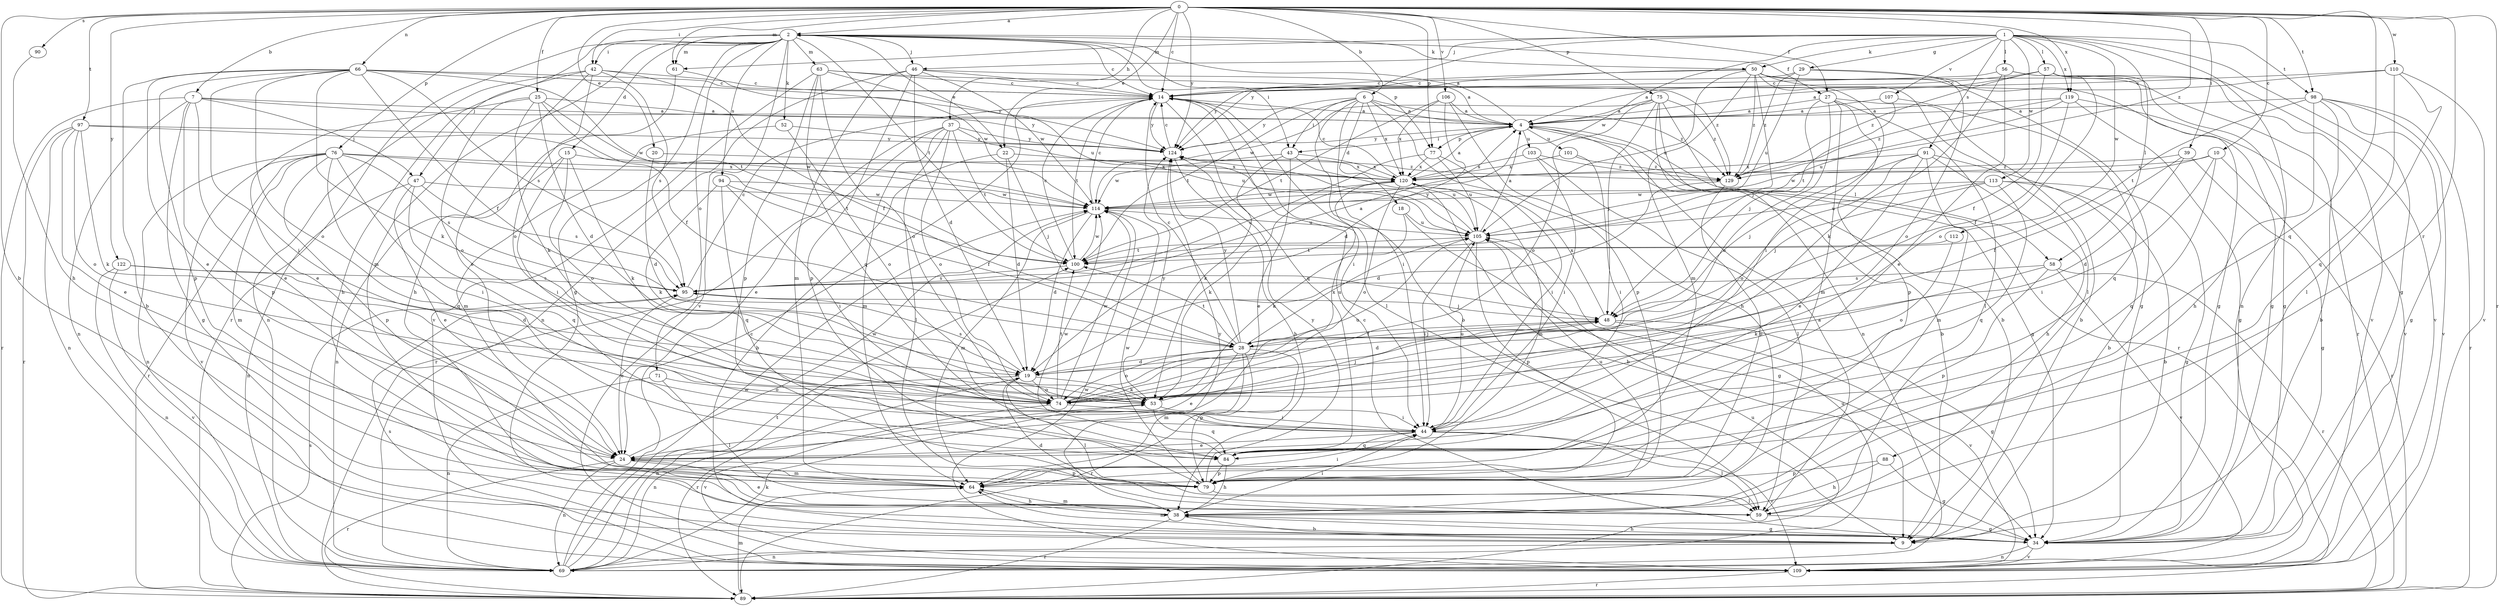 strict digraph  {
0;
1;
2;
4;
6;
7;
9;
10;
14;
15;
18;
19;
20;
22;
24;
25;
27;
28;
29;
34;
37;
38;
39;
42;
43;
44;
46;
47;
48;
50;
52;
53;
56;
57;
58;
59;
61;
63;
64;
66;
69;
71;
74;
75;
76;
77;
79;
84;
88;
89;
90;
91;
94;
95;
97;
98;
100;
101;
103;
105;
106;
107;
109;
110;
112;
113;
114;
119;
120;
122;
124;
129;
0 -> 2  [label=a];
0 -> 6  [label=b];
0 -> 7  [label=b];
0 -> 9  [label=b];
0 -> 10  [label=c];
0 -> 14  [label=c];
0 -> 20  [label=e];
0 -> 22  [label=e];
0 -> 25  [label=f];
0 -> 27  [label=f];
0 -> 37  [label=h];
0 -> 39  [label=i];
0 -> 42  [label=i];
0 -> 61  [label=m];
0 -> 66  [label=n];
0 -> 75  [label=p];
0 -> 76  [label=p];
0 -> 77  [label=p];
0 -> 84  [label=q];
0 -> 88  [label=r];
0 -> 89  [label=r];
0 -> 90  [label=s];
0 -> 97  [label=t];
0 -> 98  [label=t];
0 -> 106  [label=v];
0 -> 110  [label=w];
0 -> 119  [label=x];
0 -> 122  [label=y];
0 -> 124  [label=y];
0 -> 129  [label=z];
1 -> 29  [label=g];
1 -> 34  [label=g];
1 -> 46  [label=j];
1 -> 50  [label=k];
1 -> 56  [label=l];
1 -> 57  [label=l];
1 -> 58  [label=l];
1 -> 61  [label=m];
1 -> 69  [label=n];
1 -> 91  [label=s];
1 -> 98  [label=t];
1 -> 107  [label=v];
1 -> 112  [label=w];
1 -> 113  [label=w];
1 -> 114  [label=w];
1 -> 119  [label=x];
1 -> 124  [label=y];
2 -> 14  [label=c];
2 -> 15  [label=d];
2 -> 22  [label=e];
2 -> 27  [label=f];
2 -> 34  [label=g];
2 -> 42  [label=i];
2 -> 43  [label=i];
2 -> 46  [label=j];
2 -> 47  [label=j];
2 -> 50  [label=k];
2 -> 52  [label=k];
2 -> 61  [label=m];
2 -> 63  [label=m];
2 -> 64  [label=m];
2 -> 71  [label=o];
2 -> 77  [label=p];
2 -> 89  [label=r];
2 -> 94  [label=s];
2 -> 100  [label=t];
2 -> 109  [label=v];
4 -> 2  [label=a];
4 -> 9  [label=b];
4 -> 34  [label=g];
4 -> 43  [label=i];
4 -> 58  [label=l];
4 -> 77  [label=p];
4 -> 101  [label=u];
4 -> 103  [label=u];
4 -> 124  [label=y];
6 -> 4  [label=a];
6 -> 9  [label=b];
6 -> 18  [label=d];
6 -> 43  [label=i];
6 -> 44  [label=i];
6 -> 79  [label=p];
6 -> 100  [label=t];
6 -> 120  [label=x];
6 -> 124  [label=y];
6 -> 129  [label=z];
7 -> 4  [label=a];
7 -> 24  [label=e];
7 -> 34  [label=g];
7 -> 47  [label=j];
7 -> 69  [label=n];
7 -> 79  [label=p];
7 -> 89  [label=r];
7 -> 124  [label=y];
9 -> 69  [label=n];
10 -> 44  [label=i];
10 -> 84  [label=q];
10 -> 89  [label=r];
10 -> 114  [label=w];
10 -> 120  [label=x];
14 -> 4  [label=a];
14 -> 44  [label=i];
14 -> 59  [label=l];
14 -> 84  [label=q];
14 -> 100  [label=t];
14 -> 124  [label=y];
15 -> 44  [label=i];
15 -> 53  [label=k];
15 -> 69  [label=n];
15 -> 74  [label=o];
15 -> 129  [label=z];
18 -> 34  [label=g];
18 -> 53  [label=k];
18 -> 105  [label=u];
19 -> 53  [label=k];
19 -> 59  [label=l];
19 -> 69  [label=n];
19 -> 74  [label=o];
19 -> 89  [label=r];
19 -> 95  [label=s];
20 -> 19  [label=d];
20 -> 120  [label=x];
22 -> 9  [label=b];
22 -> 19  [label=d];
22 -> 48  [label=j];
22 -> 120  [label=x];
24 -> 64  [label=m];
24 -> 69  [label=n];
24 -> 79  [label=p];
24 -> 89  [label=r];
24 -> 114  [label=w];
25 -> 4  [label=a];
25 -> 19  [label=d];
25 -> 24  [label=e];
25 -> 28  [label=f];
25 -> 53  [label=k];
25 -> 74  [label=o];
25 -> 114  [label=w];
27 -> 4  [label=a];
27 -> 9  [label=b];
27 -> 48  [label=j];
27 -> 59  [label=l];
27 -> 64  [label=m];
27 -> 74  [label=o];
27 -> 79  [label=p];
28 -> 14  [label=c];
28 -> 19  [label=d];
28 -> 24  [label=e];
28 -> 48  [label=j];
28 -> 64  [label=m];
28 -> 74  [label=o];
28 -> 79  [label=p];
28 -> 89  [label=r];
28 -> 100  [label=t];
28 -> 105  [label=u];
28 -> 124  [label=y];
29 -> 14  [label=c];
29 -> 34  [label=g];
29 -> 74  [label=o];
29 -> 105  [label=u];
29 -> 129  [label=z];
34 -> 14  [label=c];
34 -> 38  [label=h];
34 -> 64  [label=m];
34 -> 69  [label=n];
34 -> 109  [label=v];
37 -> 24  [label=e];
37 -> 59  [label=l];
37 -> 64  [label=m];
37 -> 74  [label=o];
37 -> 89  [label=r];
37 -> 100  [label=t];
37 -> 105  [label=u];
37 -> 124  [label=y];
38 -> 9  [label=b];
38 -> 34  [label=g];
38 -> 44  [label=i];
38 -> 64  [label=m];
38 -> 89  [label=r];
38 -> 124  [label=y];
39 -> 19  [label=d];
39 -> 28  [label=f];
39 -> 34  [label=g];
39 -> 129  [label=z];
42 -> 14  [label=c];
42 -> 24  [label=e];
42 -> 28  [label=f];
42 -> 38  [label=h];
42 -> 69  [label=n];
42 -> 74  [label=o];
42 -> 95  [label=s];
43 -> 24  [label=e];
43 -> 53  [label=k];
43 -> 105  [label=u];
43 -> 114  [label=w];
43 -> 120  [label=x];
44 -> 24  [label=e];
44 -> 59  [label=l];
44 -> 84  [label=q];
44 -> 105  [label=u];
44 -> 109  [label=v];
46 -> 4  [label=a];
46 -> 14  [label=c];
46 -> 19  [label=d];
46 -> 64  [label=m];
46 -> 69  [label=n];
46 -> 79  [label=p];
46 -> 114  [label=w];
47 -> 24  [label=e];
47 -> 69  [label=n];
47 -> 84  [label=q];
47 -> 95  [label=s];
47 -> 114  [label=w];
48 -> 19  [label=d];
48 -> 28  [label=f];
48 -> 34  [label=g];
48 -> 109  [label=v];
48 -> 120  [label=x];
50 -> 14  [label=c];
50 -> 34  [label=g];
50 -> 44  [label=i];
50 -> 48  [label=j];
50 -> 59  [label=l];
50 -> 64  [label=m];
50 -> 89  [label=r];
50 -> 105  [label=u];
50 -> 124  [label=y];
50 -> 129  [label=z];
52 -> 64  [label=m];
52 -> 74  [label=o];
52 -> 124  [label=y];
53 -> 44  [label=i];
53 -> 48  [label=j];
53 -> 69  [label=n];
53 -> 84  [label=q];
53 -> 124  [label=y];
56 -> 14  [label=c];
56 -> 24  [label=e];
56 -> 34  [label=g];
56 -> 53  [label=k];
56 -> 109  [label=v];
57 -> 4  [label=a];
57 -> 14  [label=c];
57 -> 28  [label=f];
57 -> 34  [label=g];
57 -> 74  [label=o];
57 -> 109  [label=v];
57 -> 129  [label=z];
58 -> 53  [label=k];
58 -> 79  [label=p];
58 -> 89  [label=r];
58 -> 95  [label=s];
58 -> 109  [label=v];
59 -> 4  [label=a];
59 -> 19  [label=d];
59 -> 24  [label=e];
59 -> 34  [label=g];
61 -> 38  [label=h];
61 -> 114  [label=w];
63 -> 14  [label=c];
63 -> 74  [label=o];
63 -> 79  [label=p];
63 -> 84  [label=q];
63 -> 105  [label=u];
63 -> 109  [label=v];
63 -> 129  [label=z];
64 -> 38  [label=h];
64 -> 44  [label=i];
66 -> 9  [label=b];
66 -> 14  [label=c];
66 -> 24  [label=e];
66 -> 28  [label=f];
66 -> 44  [label=i];
66 -> 53  [label=k];
66 -> 74  [label=o];
66 -> 79  [label=p];
66 -> 95  [label=s];
66 -> 100  [label=t];
66 -> 124  [label=y];
69 -> 14  [label=c];
69 -> 53  [label=k];
69 -> 100  [label=t];
69 -> 105  [label=u];
69 -> 114  [label=w];
71 -> 59  [label=l];
71 -> 69  [label=n];
71 -> 74  [label=o];
74 -> 44  [label=i];
74 -> 100  [label=t];
74 -> 105  [label=u];
74 -> 109  [label=v];
74 -> 114  [label=w];
74 -> 120  [label=x];
75 -> 4  [label=a];
75 -> 9  [label=b];
75 -> 48  [label=j];
75 -> 69  [label=n];
75 -> 74  [label=o];
75 -> 89  [label=r];
75 -> 114  [label=w];
75 -> 129  [label=z];
76 -> 44  [label=i];
76 -> 64  [label=m];
76 -> 69  [label=n];
76 -> 79  [label=p];
76 -> 84  [label=q];
76 -> 89  [label=r];
76 -> 95  [label=s];
76 -> 100  [label=t];
76 -> 109  [label=v];
76 -> 120  [label=x];
77 -> 44  [label=i];
77 -> 95  [label=s];
77 -> 105  [label=u];
77 -> 120  [label=x];
79 -> 59  [label=l];
79 -> 105  [label=u];
79 -> 114  [label=w];
79 -> 124  [label=y];
84 -> 38  [label=h];
84 -> 79  [label=p];
84 -> 114  [label=w];
88 -> 34  [label=g];
88 -> 38  [label=h];
88 -> 79  [label=p];
89 -> 64  [label=m];
89 -> 95  [label=s];
89 -> 105  [label=u];
90 -> 38  [label=h];
91 -> 9  [label=b];
91 -> 24  [label=e];
91 -> 38  [label=h];
91 -> 48  [label=j];
91 -> 64  [label=m];
91 -> 74  [label=o];
91 -> 120  [label=x];
94 -> 28  [label=f];
94 -> 44  [label=i];
94 -> 53  [label=k];
94 -> 84  [label=q];
94 -> 114  [label=w];
95 -> 4  [label=a];
95 -> 14  [label=c];
95 -> 24  [label=e];
95 -> 48  [label=j];
97 -> 24  [label=e];
97 -> 53  [label=k];
97 -> 69  [label=n];
97 -> 74  [label=o];
97 -> 89  [label=r];
97 -> 114  [label=w];
97 -> 124  [label=y];
98 -> 4  [label=a];
98 -> 9  [label=b];
98 -> 34  [label=g];
98 -> 38  [label=h];
98 -> 89  [label=r];
98 -> 100  [label=t];
98 -> 109  [label=v];
100 -> 14  [label=c];
100 -> 95  [label=s];
100 -> 114  [label=w];
101 -> 44  [label=i];
101 -> 120  [label=x];
101 -> 129  [label=z];
103 -> 44  [label=i];
103 -> 59  [label=l];
103 -> 120  [label=x];
103 -> 129  [label=z];
105 -> 4  [label=a];
105 -> 44  [label=i];
105 -> 79  [label=p];
105 -> 100  [label=t];
105 -> 124  [label=y];
106 -> 4  [label=a];
106 -> 19  [label=d];
106 -> 38  [label=h];
106 -> 100  [label=t];
106 -> 120  [label=x];
107 -> 4  [label=a];
107 -> 84  [label=q];
107 -> 100  [label=t];
109 -> 89  [label=r];
109 -> 95  [label=s];
109 -> 114  [label=w];
110 -> 4  [label=a];
110 -> 14  [label=c];
110 -> 59  [label=l];
110 -> 84  [label=q];
110 -> 109  [label=v];
112 -> 74  [label=o];
112 -> 100  [label=t];
113 -> 9  [label=b];
113 -> 34  [label=g];
113 -> 48  [label=j];
113 -> 84  [label=q];
113 -> 105  [label=u];
113 -> 114  [label=w];
114 -> 14  [label=c];
114 -> 19  [label=d];
114 -> 64  [label=m];
114 -> 105  [label=u];
119 -> 4  [label=a];
119 -> 28  [label=f];
119 -> 34  [label=g];
119 -> 105  [label=u];
119 -> 109  [label=v];
119 -> 129  [label=z];
120 -> 4  [label=a];
120 -> 9  [label=b];
120 -> 14  [label=c];
120 -> 53  [label=k];
120 -> 64  [label=m];
120 -> 74  [label=o];
120 -> 114  [label=w];
122 -> 19  [label=d];
122 -> 69  [label=n];
122 -> 95  [label=s];
122 -> 109  [label=v];
124 -> 14  [label=c];
124 -> 38  [label=h];
124 -> 120  [label=x];
129 -> 19  [label=d];
129 -> 79  [label=p];
}
